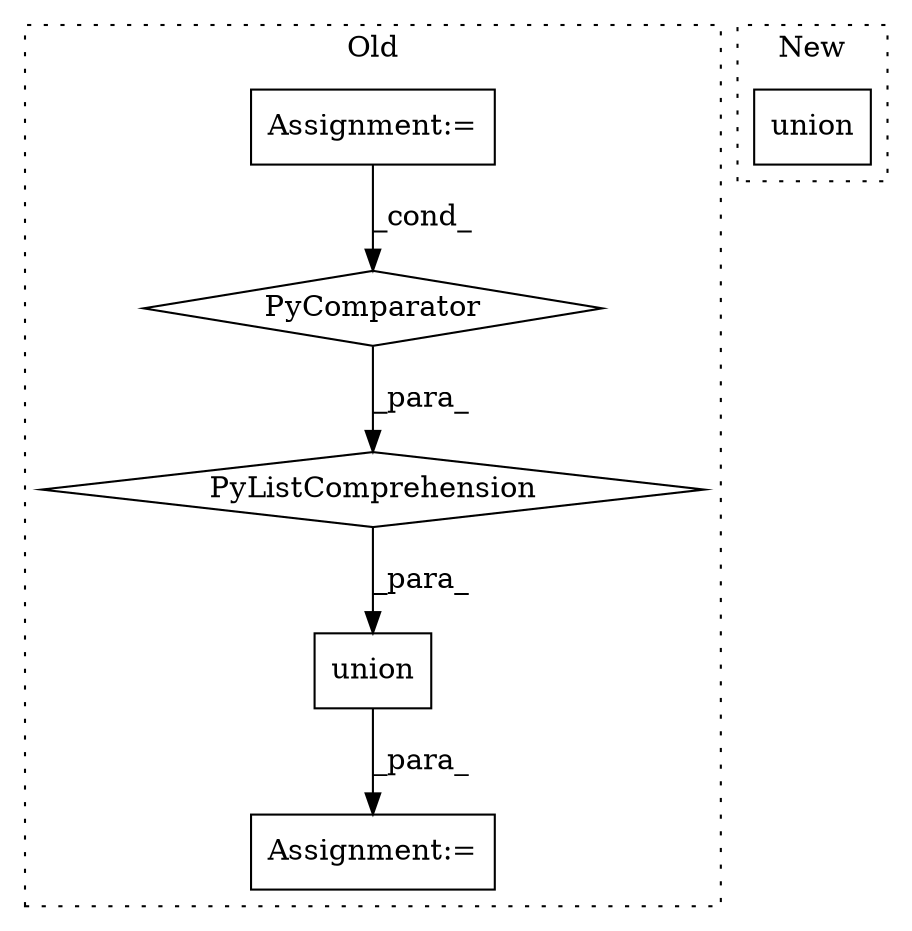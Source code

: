 digraph G {
subgraph cluster0 {
1 [label="union" a="32" s="2744,2897" l="19,-5" shape="box"];
3 [label="Assignment:=" a="7" s="2738" l="1" shape="box"];
4 [label="Assignment:=" a="7" s="2853" l="36" shape="box"];
5 [label="PyComparator" a="113" s="2853" l="36" shape="diamond"];
6 [label="PyListComprehension" a="109" s="2763" l="134" shape="diamond"];
label = "Old";
style="dotted";
}
subgraph cluster1 {
2 [label="union" a="32" s="3112,3120" l="6,1" shape="box"];
label = "New";
style="dotted";
}
1 -> 3 [label="_para_"];
4 -> 5 [label="_cond_"];
5 -> 6 [label="_para_"];
6 -> 1 [label="_para_"];
}